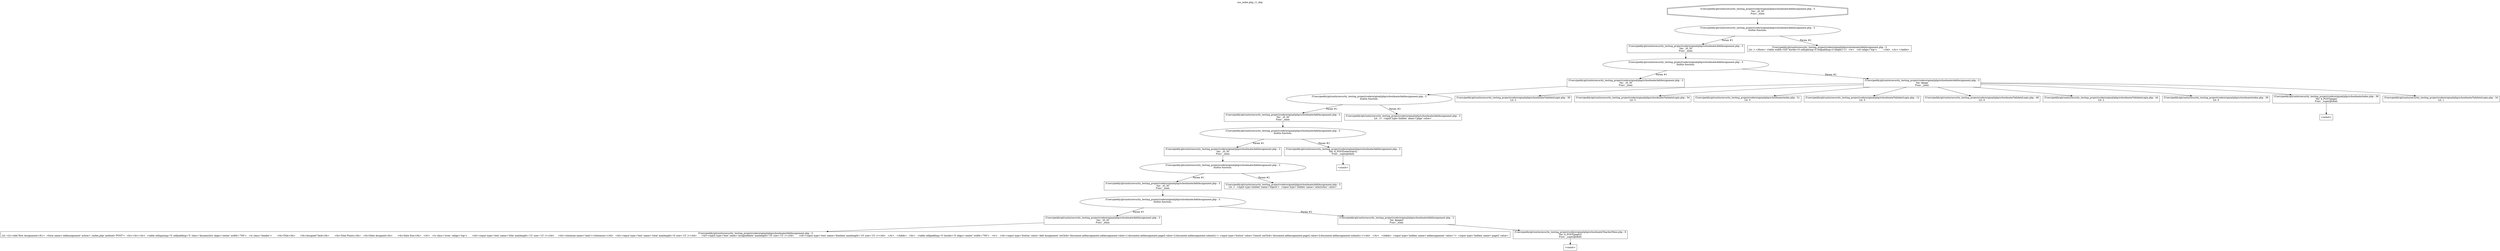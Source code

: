 digraph cfg {
  label="xss_index.php_11_dep";
  labelloc=t;
  n1 [shape=doubleoctagon, label="/Users/peddy/git/unitn/security_testing_project/code/original/php/schoolmate/AddAssignment.php : 3\nVar: _t0_30\nFunc: _main\n"];
  n2 [shape=ellipse, label="/Users/peddy/git/unitn/security_testing_project/code/original/php/schoolmate/AddAssignment.php : 3\nbuiltin function:\n.\n"];
  n3 [shape=box, label="/Users/peddy/git/unitn/security_testing_project/code/original/php/schoolmate/AddAssignment.php : 3\nVar: _t0_30\nFunc: _main\n"];
  n4 [shape=ellipse, label="/Users/peddy/git/unitn/security_testing_project/code/original/php/schoolmate/AddAssignment.php : 3\nbuiltin function:\n.\n"];
  n5 [shape=box, label="/Users/peddy/git/unitn/security_testing_project/code/original/php/schoolmate/AddAssignment.php : 3\nVar: _t0_30\nFunc: _main\n"];
  n6 [shape=ellipse, label="/Users/peddy/git/unitn/security_testing_project/code/original/php/schoolmate/AddAssignment.php : 3\nbuiltin function:\n.\n"];
  n7 [shape=box, label="/Users/peddy/git/unitn/security_testing_project/code/original/php/schoolmate/AddAssignment.php : 3\nVar: _t0_30\nFunc: _main\n"];
  n8 [shape=ellipse, label="/Users/peddy/git/unitn/security_testing_project/code/original/php/schoolmate/AddAssignment.php : 3\nbuiltin function:\n.\n"];
  n9 [shape=box, label="/Users/peddy/git/unitn/security_testing_project/code/original/php/schoolmate/AddAssignment.php : 3\nVar: _t0_30\nFunc: _main\n"];
  n10 [shape=ellipse, label="/Users/peddy/git/unitn/security_testing_project/code/original/php/schoolmate/AddAssignment.php : 3\nbuiltin function:\n.\n"];
  n11 [shape=box, label="/Users/peddy/git/unitn/security_testing_project/code/original/php/schoolmate/AddAssignment.php : 3\nVar: _t0_30\nFunc: _main\n"];
  n12 [shape=ellipse, label="/Users/peddy/git/unitn/security_testing_project/code/original/php/schoolmate/AddAssignment.php : 3\nbuiltin function:\n.\n"];
  n13 [shape=box, label="/Users/peddy/git/unitn/security_testing_project/code/original/php/schoolmate/AddAssignment.php : 3\nVar: _t0_30\nFunc: _main\n"];
  n14 [shape=box, label="/Users/peddy/git/unitn/security_testing_project/code/original/php/schoolmate/AddAssignment.php : 3\nLit: <h1>Add New Assignment</h1>  <form name='addassignment' action='./index.php' method='POST'>  <br><br><br>  <table cellspacing='0' cellpadding='5' class='dynamiclist' align='center' width='700'>   <tr class='header'>	<th>Title</th>	<th>Assigned Task</th>	<th>Total Points</th>	<th>Date Assigned</th>	<th>Date Due</th>   </tr>   <tr class='even' valign='top'>	<td><input type='text' name='title' maxlength='15' size='15' /></td>	<td><textarea name='task'></textarea></td>	<td><input type='text' name='total' maxlength='6' size='15' /></td>	<td><input type='text' name='assigneddate' maxlength='10' size='15' /></td>	<td><input type='text' name='duedate' maxlength='10' size='15' /></td>   </tr>   </table>   <br>   <table cellpadding='0' border='0' align='center' width='700'>   <tr>   <td><input type='button' value='Add Assignment' onClick='document.addassignment.addassignment.value=1;document.addassignment.page2.value=2;document.addassignment.submit();'> <input type='button' value='Cancel' onClick='document.addassignment.page2.value=2;document.addassignment.submit();'></td>   </tr>   </table>  <input type='hidden' name='addassignment' value=''>  <input type='hidden' name='page2' value='\n"];
  n15 [shape=box, label="/Users/peddy/git/unitn/security_testing_project/code/original/php/schoolmate/AddAssignment.php : 3\nVar: $page2\nFunc: _main\n"];
  n16 [shape=box, label="/Users/peddy/git/unitn/security_testing_project/code/original/php/schoolmate/TeacherMain.php : 8\nVar: $_POST[page2]\nFunc: _superglobals\n"];
  n17 [shape=box, label="<uninit>"];
  n18 [shape=box, label="/Users/peddy/git/unitn/security_testing_project/code/original/php/schoolmate/AddAssignment.php : 3\nLit: >  <input type=hidden' name='logout'>  <input type='hidden' name='selectclass' value='\n"];
  n19 [shape=box, label="/Users/peddy/git/unitn/security_testing_project/code/original/php/schoolmate/AddAssignment.php : 3\nVar: $_POST[selectclass]\nFunc: _superglobals\n"];
  n20 [shape=box, label="<uninit>"];
  n21 [shape=box, label="/Users/peddy/git/unitn/security_testing_project/code/original/php/schoolmate/AddAssignment.php : 3\nLit:  />  <input type=hidden' name='page' value='\n"];
  n22 [shape=box, label="/Users/peddy/git/unitn/security_testing_project/code/original/php/schoolmate/AddAssignment.php : 3\nVar: $page\nFunc: _main\n"];
  n23 [shape=box, label="/Users/peddy/git/unitn/security_testing_project/code/original/php/schoolmate/ValidateLogin.php : 39\nLit: 2\n"];
  n24 [shape=box, label="/Users/peddy/git/unitn/security_testing_project/code/original/php/schoolmate/ValidateLogin.php : 54\nLit: 5\n"];
  n25 [shape=box, label="/Users/peddy/git/unitn/security_testing_project/code/original/php/schoolmate/index.php : 51\nLit: 0\n"];
  n26 [shape=box, label="/Users/peddy/git/unitn/security_testing_project/code/original/php/schoolmate/ValidateLogin.php : 12\nLit: 0\n"];
  n27 [shape=box, label="/Users/peddy/git/unitn/security_testing_project/code/original/php/schoolmate/ValidateLogin.php : 49\nLit: 4\n"];
  n28 [shape=box, label="/Users/peddy/git/unitn/security_testing_project/code/original/php/schoolmate/ValidateLogin.php : 44\nLit: 2\n"];
  n29 [shape=box, label="/Users/peddy/git/unitn/security_testing_project/code/original/php/schoolmate/index.php : 39\nLit: 0\n"];
  n30 [shape=box, label="/Users/peddy/git/unitn/security_testing_project/code/original/php/schoolmate/index.php : 36\nVar: $_POST[page]\nFunc: _superglobals\n"];
  n31 [shape=box, label="<uninit>"];
  n32 [shape=box, label="/Users/peddy/git/unitn/security_testing_project/code/original/php/schoolmate/ValidateLogin.php : 34\nLit: 1\n"];
  n33 [shape=box, label="/Users/peddy/git/unitn/security_testing_project/code/original/php/schoolmate/AddAssignment.php : 3\nLit: > </form> <table width=520' border=0 cellspacing=0 cellpadding=0 height=1>  <tr>   <td valign='top'>	&nbsp;   </td>  </tr> </table> \n"];
  n1 -> n2;
  n3 -> n4;
  n5 -> n6;
  n7 -> n8;
  n9 -> n10;
  n11 -> n12;
  n13 -> n14;
  n12 -> n13[label="Param #1"];
  n12 -> n15[label="Param #2"];
  n16 -> n17;
  n15 -> n16;
  n10 -> n11[label="Param #1"];
  n10 -> n18[label="Param #2"];
  n8 -> n9[label="Param #1"];
  n8 -> n19[label="Param #2"];
  n19 -> n20;
  n6 -> n7[label="Param #1"];
  n6 -> n21[label="Param #2"];
  n4 -> n5[label="Param #1"];
  n4 -> n22[label="Param #2"];
  n22 -> n23;
  n22 -> n24;
  n22 -> n25;
  n22 -> n26;
  n22 -> n27;
  n22 -> n28;
  n22 -> n29;
  n22 -> n30;
  n22 -> n32;
  n30 -> n31;
  n2 -> n3[label="Param #1"];
  n2 -> n33[label="Param #2"];
}
